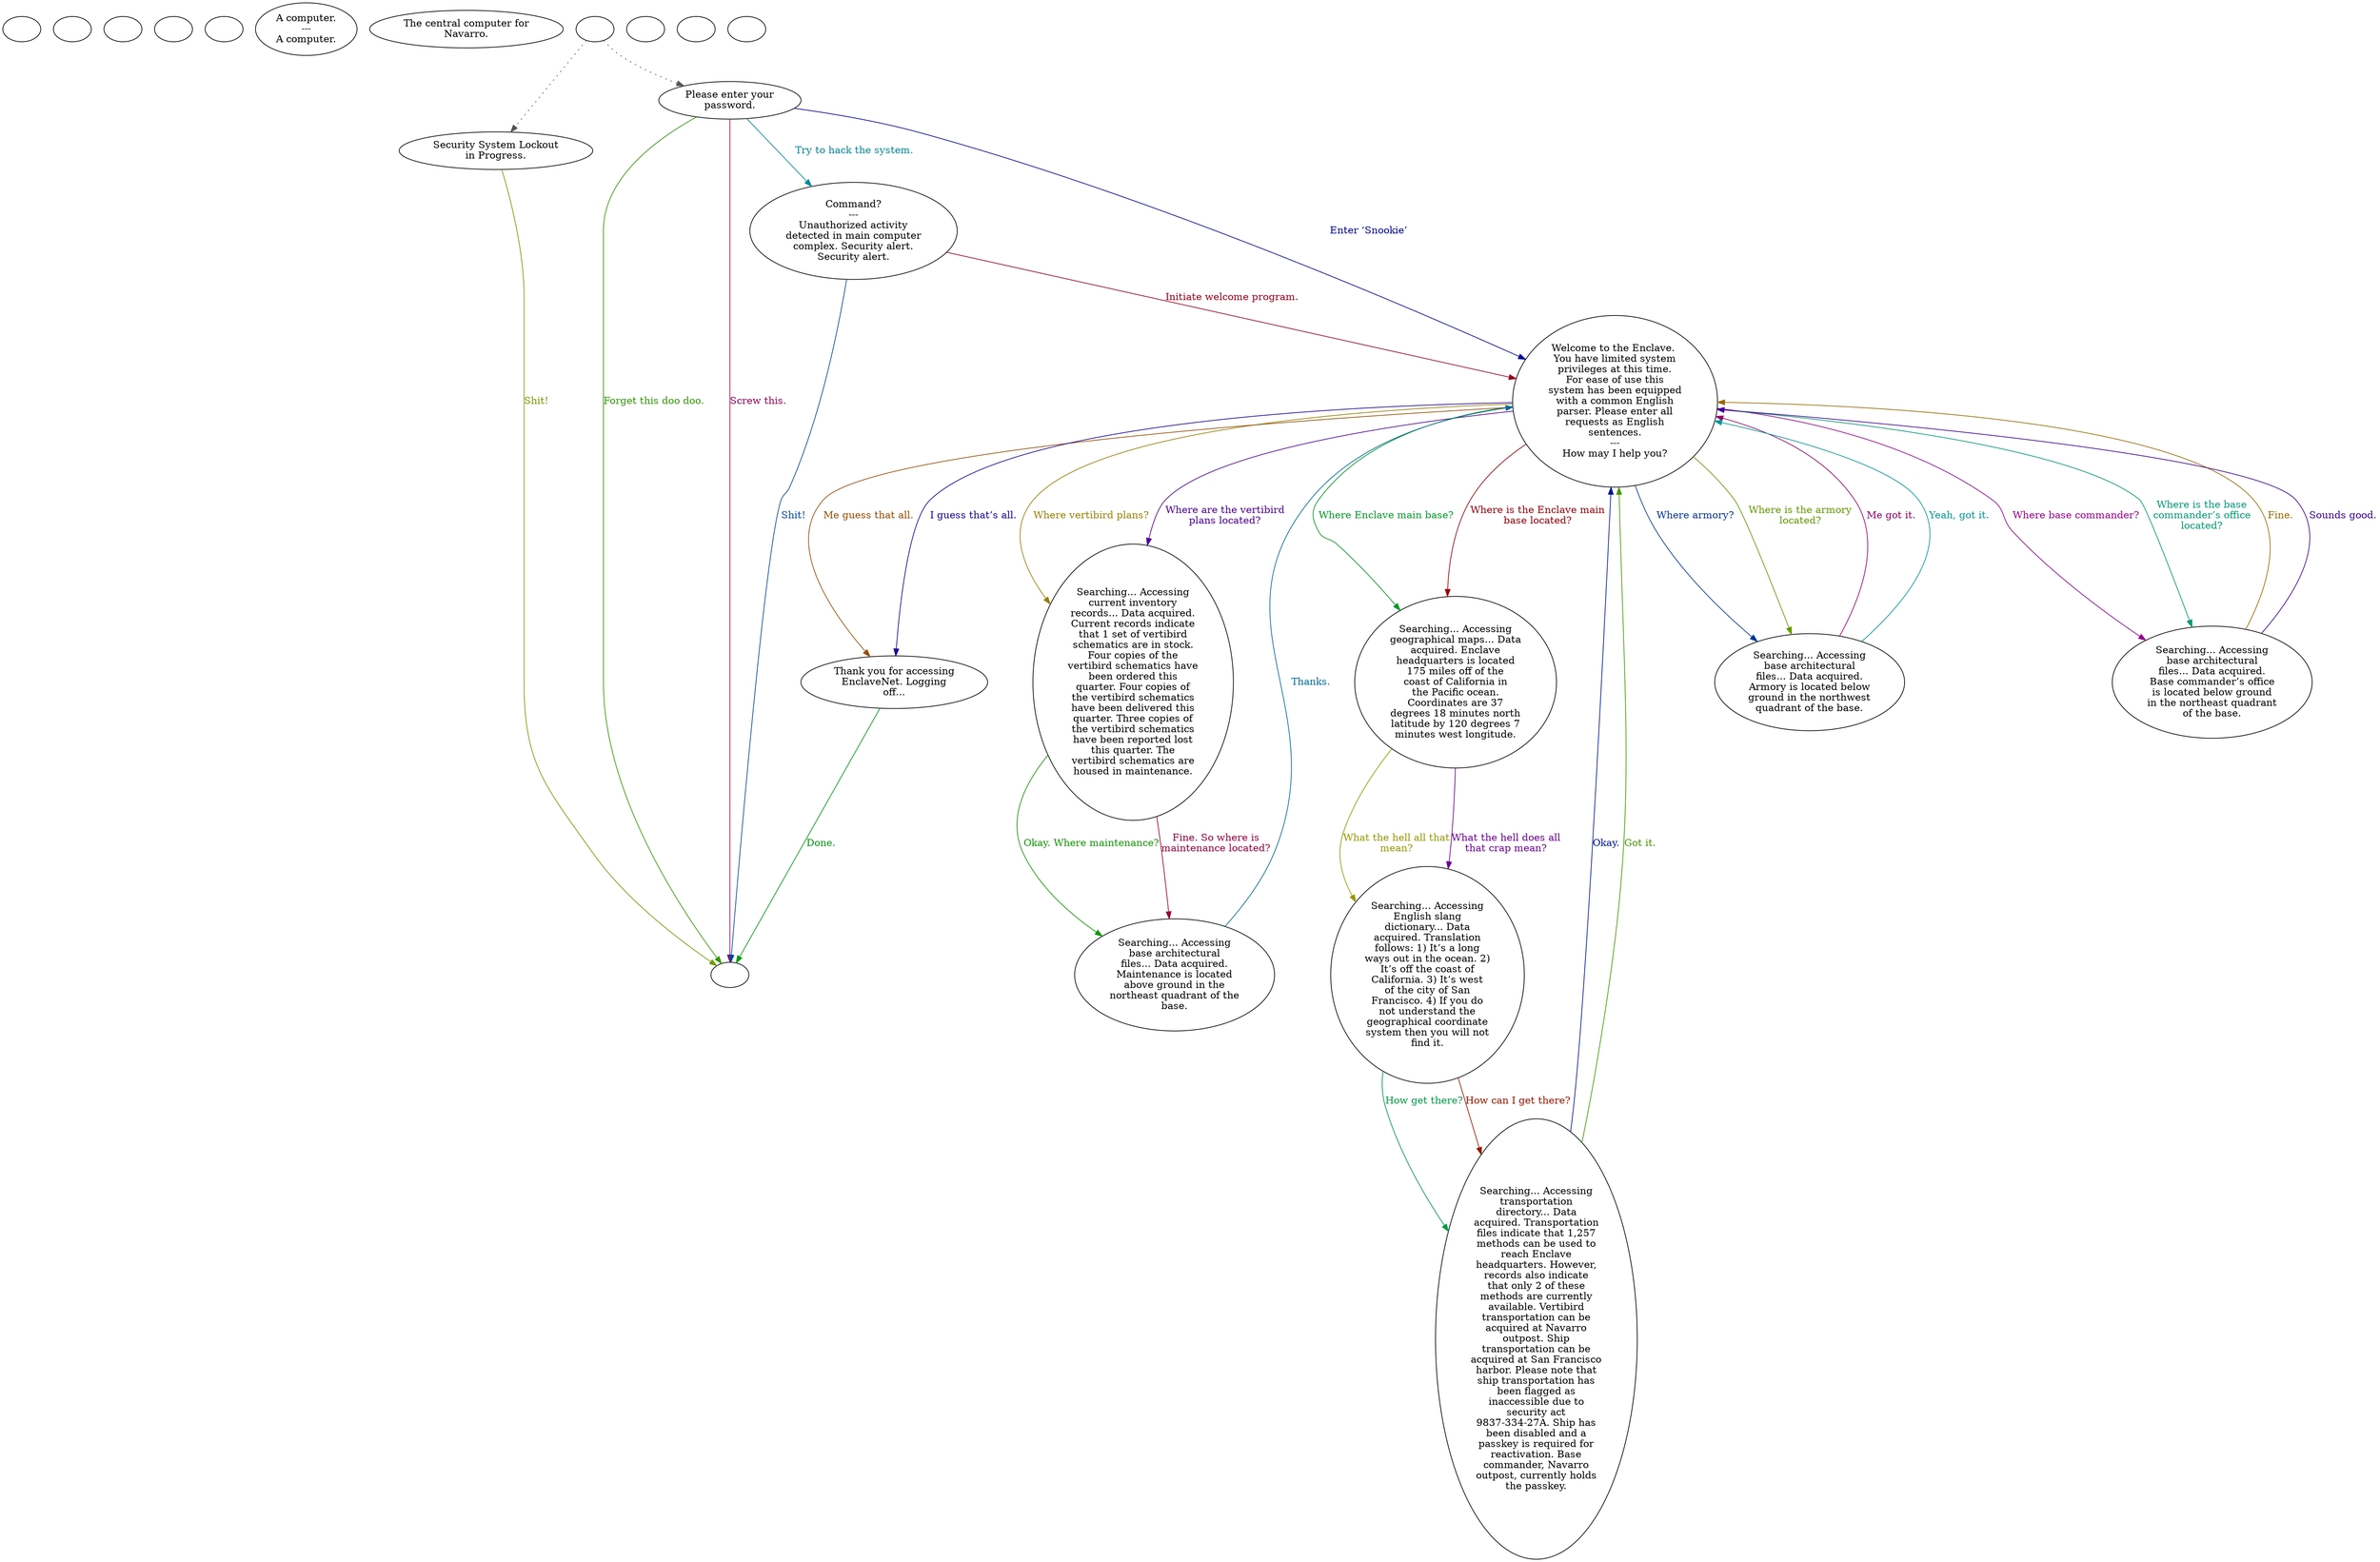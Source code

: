 digraph CCNCOMP {
  "checkPartyMembersNearDoor" [style=filled       fillcolor="#FFFFFF"       color="#000000"]
  "checkPartyMembersNearDoor" [label=""]
  "start" [style=filled       fillcolor="#FFFFFF"       color="#000000"]
  "start" [label=""]
  "critter_p_proc" [style=filled       fillcolor="#FFFFFF"       color="#000000"]
  "critter_p_proc" [label=""]
  "talk_p_proc" [style=filled       fillcolor="#FFFFFF"       color="#000000"]
  "talk_p_proc" [label=""]
  "destroy_p_proc" [style=filled       fillcolor="#FFFFFF"       color="#000000"]
  "destroy_p_proc" [label=""]
  "look_at_p_proc" [style=filled       fillcolor="#FFFFFF"       color="#000000"]
  "look_at_p_proc" [label="A computer.\n---\nA computer."]
  "description_p_proc" [style=filled       fillcolor="#FFFFFF"       color="#000000"]
  "description_p_proc" [label="The central computer for\nNavarro."]
  "use_p_proc" [style=filled       fillcolor="#FFFFFF"       color="#000000"]
  "use_p_proc" -> "Node012" [style=dotted color="#555555"]
  "use_p_proc" -> "Node001" [style=dotted color="#555555"]
  "use_p_proc" [label=""]
  "use_skill_on_p_proc" [style=filled       fillcolor="#FFFFFF"       color="#000000"]
  "use_skill_on_p_proc" [label=""]
  "map_enter_p_proc" [style=filled       fillcolor="#FFFFFF"       color="#000000"]
  "map_enter_p_proc" [label=""]
  "Node001" [style=filled       fillcolor="#FFFFFF"       color="#000000"]
  "Node001" [label="Please enter your\npassword."]
  "Node001" -> "Node002" [label="Enter ‘Snookie’" color="#000299" fontcolor="#000299"]
  "Node001" -> "Node999" [label="Forget this doo doo." color="#2F9900" fontcolor="#2F9900"]
  "Node001" -> "Node999" [label="Screw this." color="#99005C" fontcolor="#99005C"]
  "Node001" -> "Node011" [label="Try to hack the system." color="#008899" fontcolor="#008899"]
  "Node002" [style=filled       fillcolor="#FFFFFF"       color="#000000"]
  "Node002" [label="Welcome to the Enclave. \nYou have limited system\nprivileges at this time.\nFor ease of use this\nsystem has been equipped\nwith a common English\nparser. Please enter all\nrequests as English\nsentences.\n---\nHow may I help you?"]
  "Node002" -> "Node003" [label="Where vertibird plans?" color="#997D00" fontcolor="#997D00"]
  "Node002" -> "Node003" [label="Where are the vertibird\nplans located?" color="#500099" fontcolor="#500099"]
  "Node002" -> "Node005" [label="Where Enclave main base?" color="#009924" fontcolor="#009924"]
  "Node002" -> "Node005" [label="Where is the Enclave main\nbase located?" color="#990009" fontcolor="#990009"]
  "Node002" -> "Node008" [label="Where armory?" color="#003599" fontcolor="#003599"]
  "Node002" -> "Node008" [label="Where is the armory\nlocated?" color="#629900" fontcolor="#629900"]
  "Node002" -> "Node009" [label="Where base commander?" color="#99008F" fontcolor="#99008F"]
  "Node002" -> "Node009" [label="Where is the base\ncommander’s office\nlocated?" color="#009977" fontcolor="#009977"]
  "Node002" -> "Node010" [label="Me guess that all." color="#994A00" fontcolor="#994A00"]
  "Node002" -> "Node010" [label="I guess that’s all." color="#1D0099" fontcolor="#1D0099"]
  "Node003" [style=filled       fillcolor="#FFFFFF"       color="#000000"]
  "Node003" [label="Searching... Accessing\ncurrent inventory\nrecords... Data acquired.\nCurrent records indicate\nthat 1 set of vertibird\nschematics are in stock.\nFour copies of the\nvertibird schematics have\nbeen ordered this\nquarter. Four copies of\nthe vertibird schematics\nhave been delivered this\nquarter. Three copies of\nthe vertibird schematics\nhave been reported lost\nthis quarter. The\nvertibird schematics are\nhoused in maintenance."]
  "Node003" -> "Node004" [label="Okay. Where maintenance?" color="#0F9900" fontcolor="#0F9900"]
  "Node003" -> "Node004" [label="Fine. So where is\nmaintenance located?" color="#99003C" fontcolor="#99003C"]
  "Node004" [style=filled       fillcolor="#FFFFFF"       color="#000000"]
  "Node004" [label="Searching... Accessing\nbase architectural\nfiles... Data acquired.\nMaintenance is located\nabove ground in the\nnortheast quadrant of the\nbase."]
  "Node004" -> "Node002" [label="Thanks." color="#006999" fontcolor="#006999"]
  "Node005" [style=filled       fillcolor="#FFFFFF"       color="#000000"]
  "Node005" [label="Searching... Accessing\ngeographical maps... Data\nacquired. Enclave\nheadquarters is located\n175 miles off of the\ncoast of California in\nthe Pacific ocean.\nCoordinates are 37\ndegrees 18 minutes north\nlatitude by 120 degrees 7\nminutes west longitude."]
  "Node005" -> "Node006" [label="What the hell all that\nmean?" color="#959900" fontcolor="#959900"]
  "Node005" -> "Node006" [label="What the hell does all\nthat crap mean?" color="#700099" fontcolor="#700099"]
  "Node006" [style=filled       fillcolor="#FFFFFF"       color="#000000"]
  "Node006" [label="Searching... Accessing\nEnglish slang\ndictionary... Data\nacquired. Translation\nfollows: 1) It’s a long\nways out in the ocean. 2)\nIt’s off the coast of\nCalifornia. 3) It’s west\nof the city of San\nFrancisco. 4) If you do\nnot understand the\ngeographical coordinate\nsystem then you will not\nfind it."]
  "Node006" -> "Node007" [label="How get there?" color="#009943" fontcolor="#009943"]
  "Node006" -> "Node007" [label="How can I get there?" color="#991700" fontcolor="#991700"]
  "Node007" [style=filled       fillcolor="#FFFFFF"       color="#000000"]
  "Node007" [label="Searching... Accessing\ntransportation\ndirectory... Data\nacquired. Transportation\nfiles indicate that 1,257\nmethods can be used to\nreach Enclave\nheadquarters. However,\nrecords also indicate\nthat only 2 of these\nmethods are currently\navailable. Vertibird\ntransportation can be\nacquired at Navarro\noutpost. Ship\ntransportation can be\nacquired at San Francisco\nharbor. Please note that\nship transportation has\nbeen flagged as\ninaccessible due to\nsecurity act\n9837-334-27A. Ship has\nbeen disabled and a\npasskey is required for\nreactivation. Base\ncommander, Navarro\noutpost, currently holds\nthe passkey."]
  "Node007" -> "Node002" [label="Okay." color="#001699" fontcolor="#001699"]
  "Node007" -> "Node002" [label="Got it." color="#439900" fontcolor="#439900"]
  "Node008" [style=filled       fillcolor="#FFFFFF"       color="#000000"]
  "Node008" [label="Searching... Accessing\nbase architectural\nfiles... Data acquired.\nArmory is located below\nground in the northwest\nquadrant of the base."]
  "Node008" -> "Node002" [label="Me got it." color="#99006F" fontcolor="#99006F"]
  "Node008" -> "Node002" [label="Yeah, got it." color="#009996" fontcolor="#009996"]
  "Node009" [style=filled       fillcolor="#FFFFFF"       color="#000000"]
  "Node009" [label="Searching... Accessing\nbase architectural\nfiles... Data acquired.\nBase commander’s office\nis located below ground\nin the northeast quadrant\nof the base."]
  "Node009" -> "Node002" [label="Fine." color="#996A00" fontcolor="#996A00"]
  "Node009" -> "Node002" [label="Sounds good." color="#3D0099" fontcolor="#3D0099"]
  "Node010" [style=filled       fillcolor="#FFFFFF"       color="#000000"]
  "Node010" [label="Thank you for accessing\nEnclaveNet. Logging\noff..."]
  "Node010" -> "Node999" [label="Done." color="#009910" fontcolor="#009910"]
  "Node011" [style=filled       fillcolor="#FFFFFF"       color="#000000"]
  "Node011" [label="Command?\n---\nUnauthorized activity\ndetected in main computer\ncomplex. Security alert.\nSecurity alert."]
  "Node011" -> "Node002" [label="Initiate welcome program." color="#99001C" fontcolor="#99001C"]
  "Node011" -> "Node999" [label="Shit!" color="#004999" fontcolor="#004999"]
  "Node012" [style=filled       fillcolor="#FFFFFF"       color="#000000"]
  "Node012" [label="Security System Lockout\nin Progress."]
  "Node012" -> "Node999" [label="Shit!" color="#769900" fontcolor="#769900"]
  "Node998" [style=filled       fillcolor="#FFFFFF"       color="#000000"]
  "Node998" [label=""]
  "Node999" [style=filled       fillcolor="#FFFFFF"       color="#000000"]
  "Node999" [label=""]
}